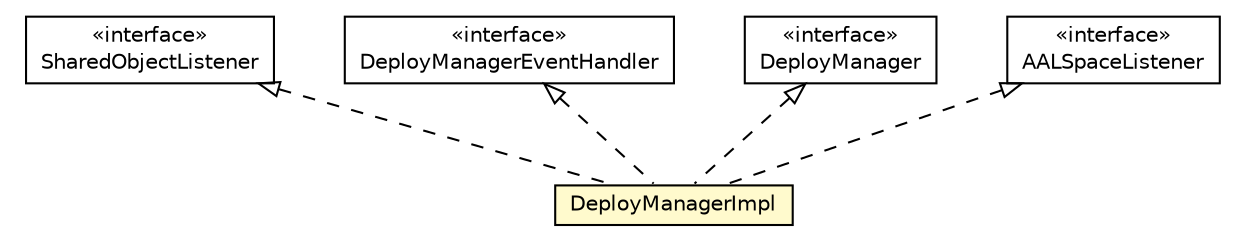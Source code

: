 #!/usr/local/bin/dot
#
# Class diagram 
# Generated by UMLGraph version R5_6-24-gf6e263 (http://www.umlgraph.org/)
#

digraph G {
	edge [fontname="Helvetica",fontsize=10,labelfontname="Helvetica",labelfontsize=10];
	node [fontname="Helvetica",fontsize=10,shape=plaintext];
	nodesep=0.25;
	ranksep=0.5;
	// org.universAAL.middleware.container.SharedObjectListener
	c3453306 [label=<<table title="org.universAAL.middleware.container.SharedObjectListener" border="0" cellborder="1" cellspacing="0" cellpadding="2" port="p" href="../../container/SharedObjectListener.html">
		<tr><td><table border="0" cellspacing="0" cellpadding="1">
<tr><td align="center" balign="center"> &#171;interface&#187; </td></tr>
<tr><td align="center" balign="center"> SharedObjectListener </td></tr>
		</table></td></tr>
		</table>>, URL="../../container/SharedObjectListener.html", fontname="Helvetica", fontcolor="black", fontsize=10.0];
	// org.universAAL.middleware.managers.api.DeployManagerEventHandler
	c3453577 [label=<<table title="org.universAAL.middleware.managers.api.DeployManagerEventHandler" border="0" cellborder="1" cellspacing="0" cellpadding="2" port="p" href="../api/DeployManagerEventHandler.html">
		<tr><td><table border="0" cellspacing="0" cellpadding="1">
<tr><td align="center" balign="center"> &#171;interface&#187; </td></tr>
<tr><td align="center" balign="center"> DeployManagerEventHandler </td></tr>
		</table></td></tr>
		</table>>, URL="../api/DeployManagerEventHandler.html", fontname="Helvetica", fontcolor="black", fontsize=10.0];
	// org.universAAL.middleware.managers.api.DeployManager
	c3453580 [label=<<table title="org.universAAL.middleware.managers.api.DeployManager" border="0" cellborder="1" cellspacing="0" cellpadding="2" port="p" href="../api/DeployManager.html">
		<tr><td><table border="0" cellspacing="0" cellpadding="1">
<tr><td align="center" balign="center"> &#171;interface&#187; </td></tr>
<tr><td align="center" balign="center"> DeployManager </td></tr>
		</table></td></tr>
		</table>>, URL="../api/DeployManager.html", fontname="Helvetica", fontcolor="black", fontsize=10.0];
	// org.universAAL.middleware.managers.api.AALSpaceListener
	c3453587 [label=<<table title="org.universAAL.middleware.managers.api.AALSpaceListener" border="0" cellborder="1" cellspacing="0" cellpadding="2" port="p" href="../api/AALSpaceListener.html">
		<tr><td><table border="0" cellspacing="0" cellpadding="1">
<tr><td align="center" balign="center"> &#171;interface&#187; </td></tr>
<tr><td align="center" balign="center"> AALSpaceListener </td></tr>
		</table></td></tr>
		</table>>, URL="../api/AALSpaceListener.html", fontname="Helvetica", fontcolor="black", fontsize=10.0];
	// org.universAAL.middleware.managers.deploy.DeployManagerImpl
	c3454466 [label=<<table title="org.universAAL.middleware.managers.deploy.DeployManagerImpl" border="0" cellborder="1" cellspacing="0" cellpadding="2" port="p" bgcolor="lemonChiffon" href="./DeployManagerImpl.html">
		<tr><td><table border="0" cellspacing="0" cellpadding="1">
<tr><td align="center" balign="center"> DeployManagerImpl </td></tr>
		</table></td></tr>
		</table>>, URL="./DeployManagerImpl.html", fontname="Helvetica", fontcolor="black", fontsize=10.0];
	//org.universAAL.middleware.managers.deploy.DeployManagerImpl implements org.universAAL.middleware.managers.api.DeployManager
	c3453580:p -> c3454466:p [dir=back,arrowtail=empty,style=dashed];
	//org.universAAL.middleware.managers.deploy.DeployManagerImpl implements org.universAAL.middleware.managers.api.DeployManagerEventHandler
	c3453577:p -> c3454466:p [dir=back,arrowtail=empty,style=dashed];
	//org.universAAL.middleware.managers.deploy.DeployManagerImpl implements org.universAAL.middleware.container.SharedObjectListener
	c3453306:p -> c3454466:p [dir=back,arrowtail=empty,style=dashed];
	//org.universAAL.middleware.managers.deploy.DeployManagerImpl implements org.universAAL.middleware.managers.api.AALSpaceListener
	c3453587:p -> c3454466:p [dir=back,arrowtail=empty,style=dashed];
}

